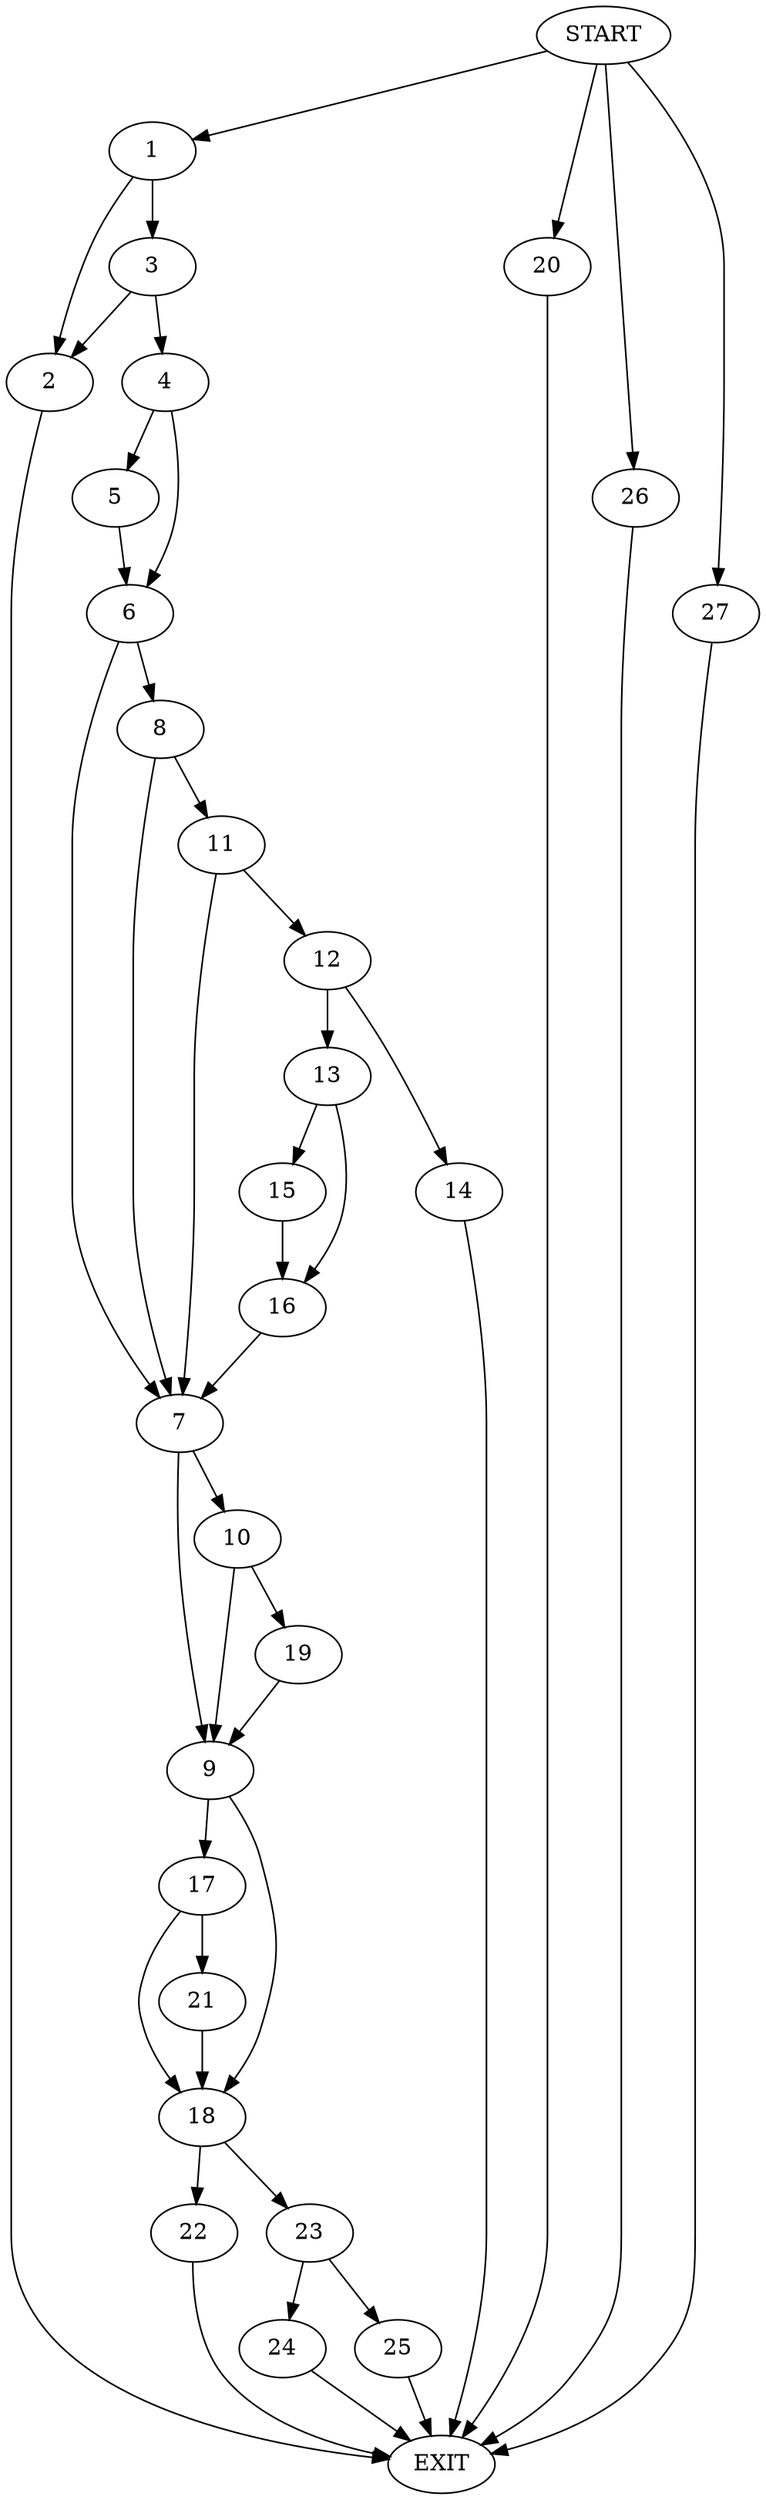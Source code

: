 digraph {
0 [label="START"]
28 [label="EXIT"]
0 -> 1
1 -> 2
1 -> 3
2 -> 28
3 -> 2
3 -> 4
4 -> 5
4 -> 6
5 -> 6
6 -> 7
6 -> 8
7 -> 9
7 -> 10
8 -> 11
8 -> 7
11 -> 12
11 -> 7
12 -> 13
12 -> 14
14 -> 28
13 -> 15
13 -> 16
16 -> 7
15 -> 16
9 -> 17
9 -> 18
10 -> 9
10 -> 19
0 -> 20
20 -> 28
19 -> 9
17 -> 18
17 -> 21
18 -> 22
18 -> 23
21 -> 18
23 -> 24
23 -> 25
22 -> 28
0 -> 26
26 -> 28
0 -> 27
27 -> 28
25 -> 28
24 -> 28
}

